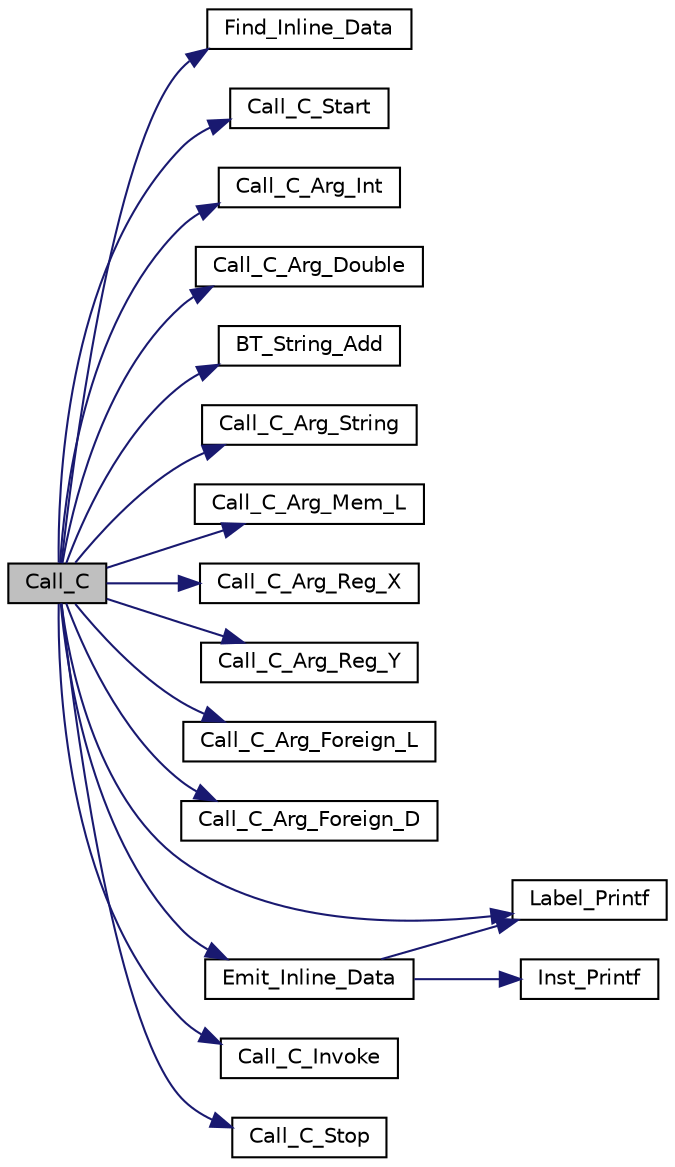 digraph "Call_C"
{
  edge [fontname="Helvetica",fontsize="10",labelfontname="Helvetica",labelfontsize="10"];
  node [fontname="Helvetica",fontsize="10",shape=record];
  rankdir="LR";
  Node1 [label="Call_C",height=0.2,width=0.4,color="black", fillcolor="grey75", style="filled", fontcolor="black"];
  Node1 -> Node2 [color="midnightblue",fontsize="10",style="solid",fontname="Helvetica"];
  Node2 [label="Find_Inline_Data",height=0.2,width=0.4,color="black", fillcolor="white", style="filled",URL="$ma2asm_8c.html#af58a5b3057b4025c06a20497353ad99a"];
  Node1 -> Node3 [color="midnightblue",fontsize="10",style="solid",fontname="Helvetica"];
  Node3 [label="Call_C_Start",height=0.2,width=0.4,color="black", fillcolor="white", style="filled",URL="$alpha__any_8c.html#abed8844e5eb90398ed7d4e5ac92c96b4"];
  Node1 -> Node4 [color="midnightblue",fontsize="10",style="solid",fontname="Helvetica"];
  Node4 [label="Call_C_Arg_Int",height=0.2,width=0.4,color="black", fillcolor="white", style="filled",URL="$alpha__any_8c.html#a46b3150c744d1824cd10a2c6192d79cf"];
  Node1 -> Node5 [color="midnightblue",fontsize="10",style="solid",fontname="Helvetica"];
  Node5 [label="Call_C_Arg_Double",height=0.2,width=0.4,color="black", fillcolor="white", style="filled",URL="$alpha__any_8c.html#a11185a9323ed03538b4967da01b3c5fd"];
  Node1 -> Node6 [color="midnightblue",fontsize="10",style="solid",fontname="Helvetica"];
  Node6 [label="BT_String_Add",height=0.2,width=0.4,color="black", fillcolor="white", style="filled",URL="$bt__string_8c.html#a4d385a49b03f7aeac7c168ef48d492d0"];
  Node1 -> Node7 [color="midnightblue",fontsize="10",style="solid",fontname="Helvetica"];
  Node7 [label="Call_C_Arg_String",height=0.2,width=0.4,color="black", fillcolor="white", style="filled",URL="$alpha__any_8c.html#a48c333fd83686535d30e1577e7368134"];
  Node1 -> Node8 [color="midnightblue",fontsize="10",style="solid",fontname="Helvetica"];
  Node8 [label="Call_C_Arg_Mem_L",height=0.2,width=0.4,color="black", fillcolor="white", style="filled",URL="$alpha__any_8c.html#a964a096b28818e43f7e51dd5dd6f76f0"];
  Node1 -> Node9 [color="midnightblue",fontsize="10",style="solid",fontname="Helvetica"];
  Node9 [label="Call_C_Arg_Reg_X",height=0.2,width=0.4,color="black", fillcolor="white", style="filled",URL="$alpha__any_8c.html#a2f2f15033fa151bd5b50ea330c95606f"];
  Node1 -> Node10 [color="midnightblue",fontsize="10",style="solid",fontname="Helvetica"];
  Node10 [label="Call_C_Arg_Reg_Y",height=0.2,width=0.4,color="black", fillcolor="white", style="filled",URL="$alpha__any_8c.html#a9336ef2973a657cc4140763f6bca9b55"];
  Node1 -> Node11 [color="midnightblue",fontsize="10",style="solid",fontname="Helvetica"];
  Node11 [label="Call_C_Arg_Foreign_L",height=0.2,width=0.4,color="black", fillcolor="white", style="filled",URL="$alpha__any_8c.html#a44157a3aa7743bec9bd4c63203183253"];
  Node1 -> Node12 [color="midnightblue",fontsize="10",style="solid",fontname="Helvetica"];
  Node12 [label="Call_C_Arg_Foreign_D",height=0.2,width=0.4,color="black", fillcolor="white", style="filled",URL="$alpha__any_8c.html#a74eac647b8a008ece21cc0eeffe98ef5"];
  Node1 -> Node13 [color="midnightblue",fontsize="10",style="solid",fontname="Helvetica"];
  Node13 [label="Label_Printf",height=0.2,width=0.4,color="black", fillcolor="white", style="filled",URL="$ma2asm_8c.html#a55647b9192e0e0e7eb3e53f712402558"];
  Node1 -> Node14 [color="midnightblue",fontsize="10",style="solid",fontname="Helvetica"];
  Node14 [label="Emit_Inline_Data",height=0.2,width=0.4,color="black", fillcolor="white", style="filled",URL="$ma2asm_8c.html#a2f875c28b62ed1290b6f8453fb540f48"];
  Node14 -> Node13 [color="midnightblue",fontsize="10",style="solid",fontname="Helvetica"];
  Node14 -> Node15 [color="midnightblue",fontsize="10",style="solid",fontname="Helvetica"];
  Node15 [label="Inst_Printf",height=0.2,width=0.4,color="black", fillcolor="white", style="filled",URL="$ma2asm_8c.html#afeaa1e73d1371e09e196c12b114b9845"];
  Node1 -> Node16 [color="midnightblue",fontsize="10",style="solid",fontname="Helvetica"];
  Node16 [label="Call_C_Invoke",height=0.2,width=0.4,color="black", fillcolor="white", style="filled",URL="$alpha__any_8c.html#a2a51a2665032be2de205e9bd9616f5bc"];
  Node1 -> Node17 [color="midnightblue",fontsize="10",style="solid",fontname="Helvetica"];
  Node17 [label="Call_C_Stop",height=0.2,width=0.4,color="black", fillcolor="white", style="filled",URL="$alpha__any_8c.html#a27c073c1d4bfbaaec2dd6e47933bfea0"];
}
